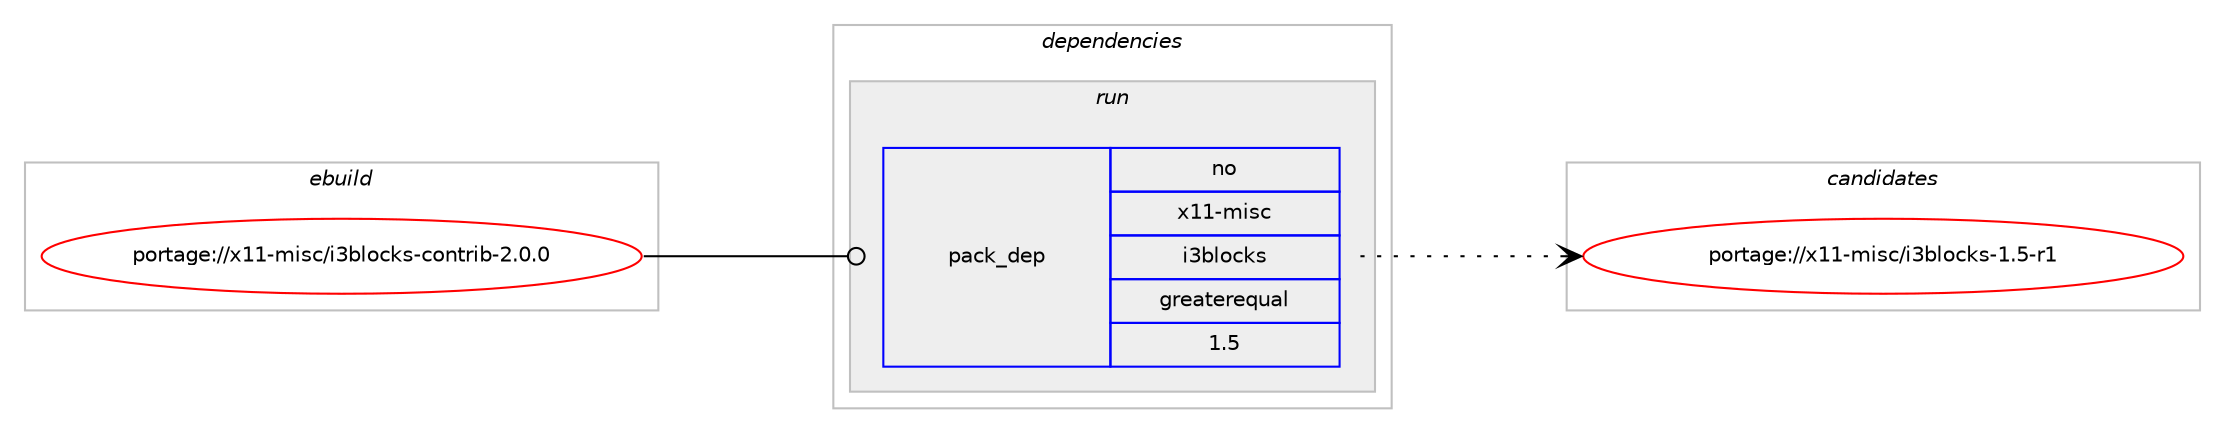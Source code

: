 digraph prolog {

# *************
# Graph options
# *************

newrank=true;
concentrate=true;
compound=true;
graph [rankdir=LR,fontname=Helvetica,fontsize=10,ranksep=1.5];#, ranksep=2.5, nodesep=0.2];
edge  [arrowhead=vee];
node  [fontname=Helvetica,fontsize=10];

# **********
# The ebuild
# **********

subgraph cluster_leftcol {
color=gray;
rank=same;
label=<<i>ebuild</i>>;
id [label="portage://x11-misc/i3blocks-contrib-2.0.0", color=red, width=4, href="../x11-misc/i3blocks-contrib-2.0.0.svg"];
}

# ****************
# The dependencies
# ****************

subgraph cluster_midcol {
color=gray;
label=<<i>dependencies</i>>;
subgraph cluster_compile {
fillcolor="#eeeeee";
style=filled;
label=<<i>compile</i>>;
}
subgraph cluster_compileandrun {
fillcolor="#eeeeee";
style=filled;
label=<<i>compile and run</i>>;
}
subgraph cluster_run {
fillcolor="#eeeeee";
style=filled;
label=<<i>run</i>>;
subgraph pack106923 {
dependency229545 [label=<<TABLE BORDER="0" CELLBORDER="1" CELLSPACING="0" CELLPADDING="4" WIDTH="220"><TR><TD ROWSPAN="6" CELLPADDING="30">pack_dep</TD></TR><TR><TD WIDTH="110">no</TD></TR><TR><TD>x11-misc</TD></TR><TR><TD>i3blocks</TD></TR><TR><TD>greaterequal</TD></TR><TR><TD>1.5</TD></TR></TABLE>>, shape=none, color=blue];
}
id:e -> dependency229545:w [weight=20,style="solid",arrowhead="odot"];
}
}

# **************
# The candidates
# **************

subgraph cluster_choices {
rank=same;
color=gray;
label=<<i>candidates</i>>;

subgraph choice106923 {
color=black;
nodesep=1;
choice1204949451091051159947105519810811199107115454946534511449 [label="portage://x11-misc/i3blocks-1.5-r1", color=red, width=4,href="../x11-misc/i3blocks-1.5-r1.svg"];
dependency229545:e -> choice1204949451091051159947105519810811199107115454946534511449:w [style=dotted,weight="100"];
}
}

}
